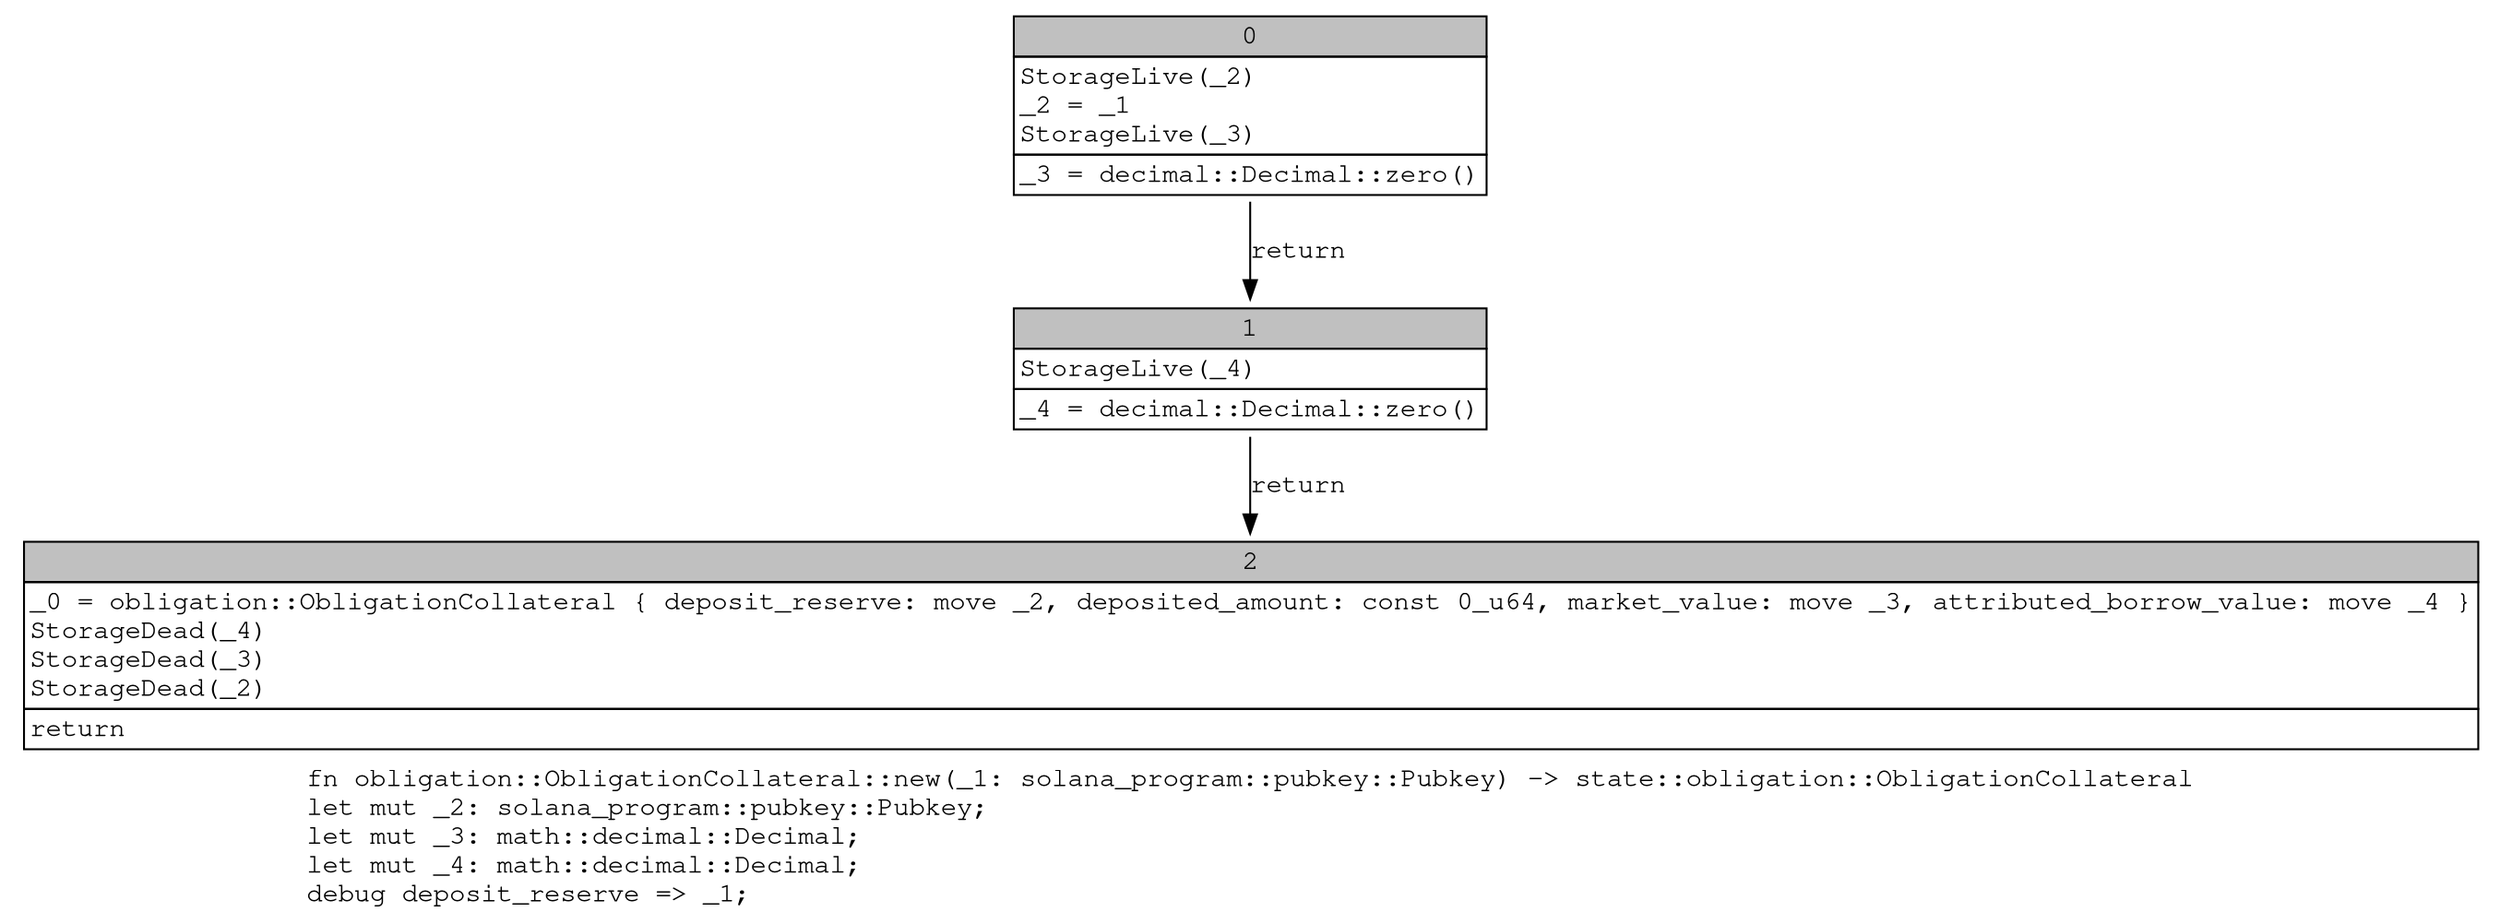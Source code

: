 digraph Mir_0_349 {
    graph [fontname="Courier, monospace"];
    node [fontname="Courier, monospace"];
    edge [fontname="Courier, monospace"];
    label=<fn obligation::ObligationCollateral::new(_1: solana_program::pubkey::Pubkey) -&gt; state::obligation::ObligationCollateral<br align="left"/>let mut _2: solana_program::pubkey::Pubkey;<br align="left"/>let mut _3: math::decimal::Decimal;<br align="left"/>let mut _4: math::decimal::Decimal;<br align="left"/>debug deposit_reserve =&gt; _1;<br align="left"/>>;
    bb0__0_349 [shape="none", label=<<table border="0" cellborder="1" cellspacing="0"><tr><td bgcolor="gray" align="center" colspan="1">0</td></tr><tr><td align="left" balign="left">StorageLive(_2)<br/>_2 = _1<br/>StorageLive(_3)<br/></td></tr><tr><td align="left">_3 = decimal::Decimal::zero()</td></tr></table>>];
    bb1__0_349 [shape="none", label=<<table border="0" cellborder="1" cellspacing="0"><tr><td bgcolor="gray" align="center" colspan="1">1</td></tr><tr><td align="left" balign="left">StorageLive(_4)<br/></td></tr><tr><td align="left">_4 = decimal::Decimal::zero()</td></tr></table>>];
    bb2__0_349 [shape="none", label=<<table border="0" cellborder="1" cellspacing="0"><tr><td bgcolor="gray" align="center" colspan="1">2</td></tr><tr><td align="left" balign="left">_0 = obligation::ObligationCollateral { deposit_reserve: move _2, deposited_amount: const 0_u64, market_value: move _3, attributed_borrow_value: move _4 }<br/>StorageDead(_4)<br/>StorageDead(_3)<br/>StorageDead(_2)<br/></td></tr><tr><td align="left">return</td></tr></table>>];
    bb0__0_349 -> bb1__0_349 [label="return"];
    bb1__0_349 -> bb2__0_349 [label="return"];
}
